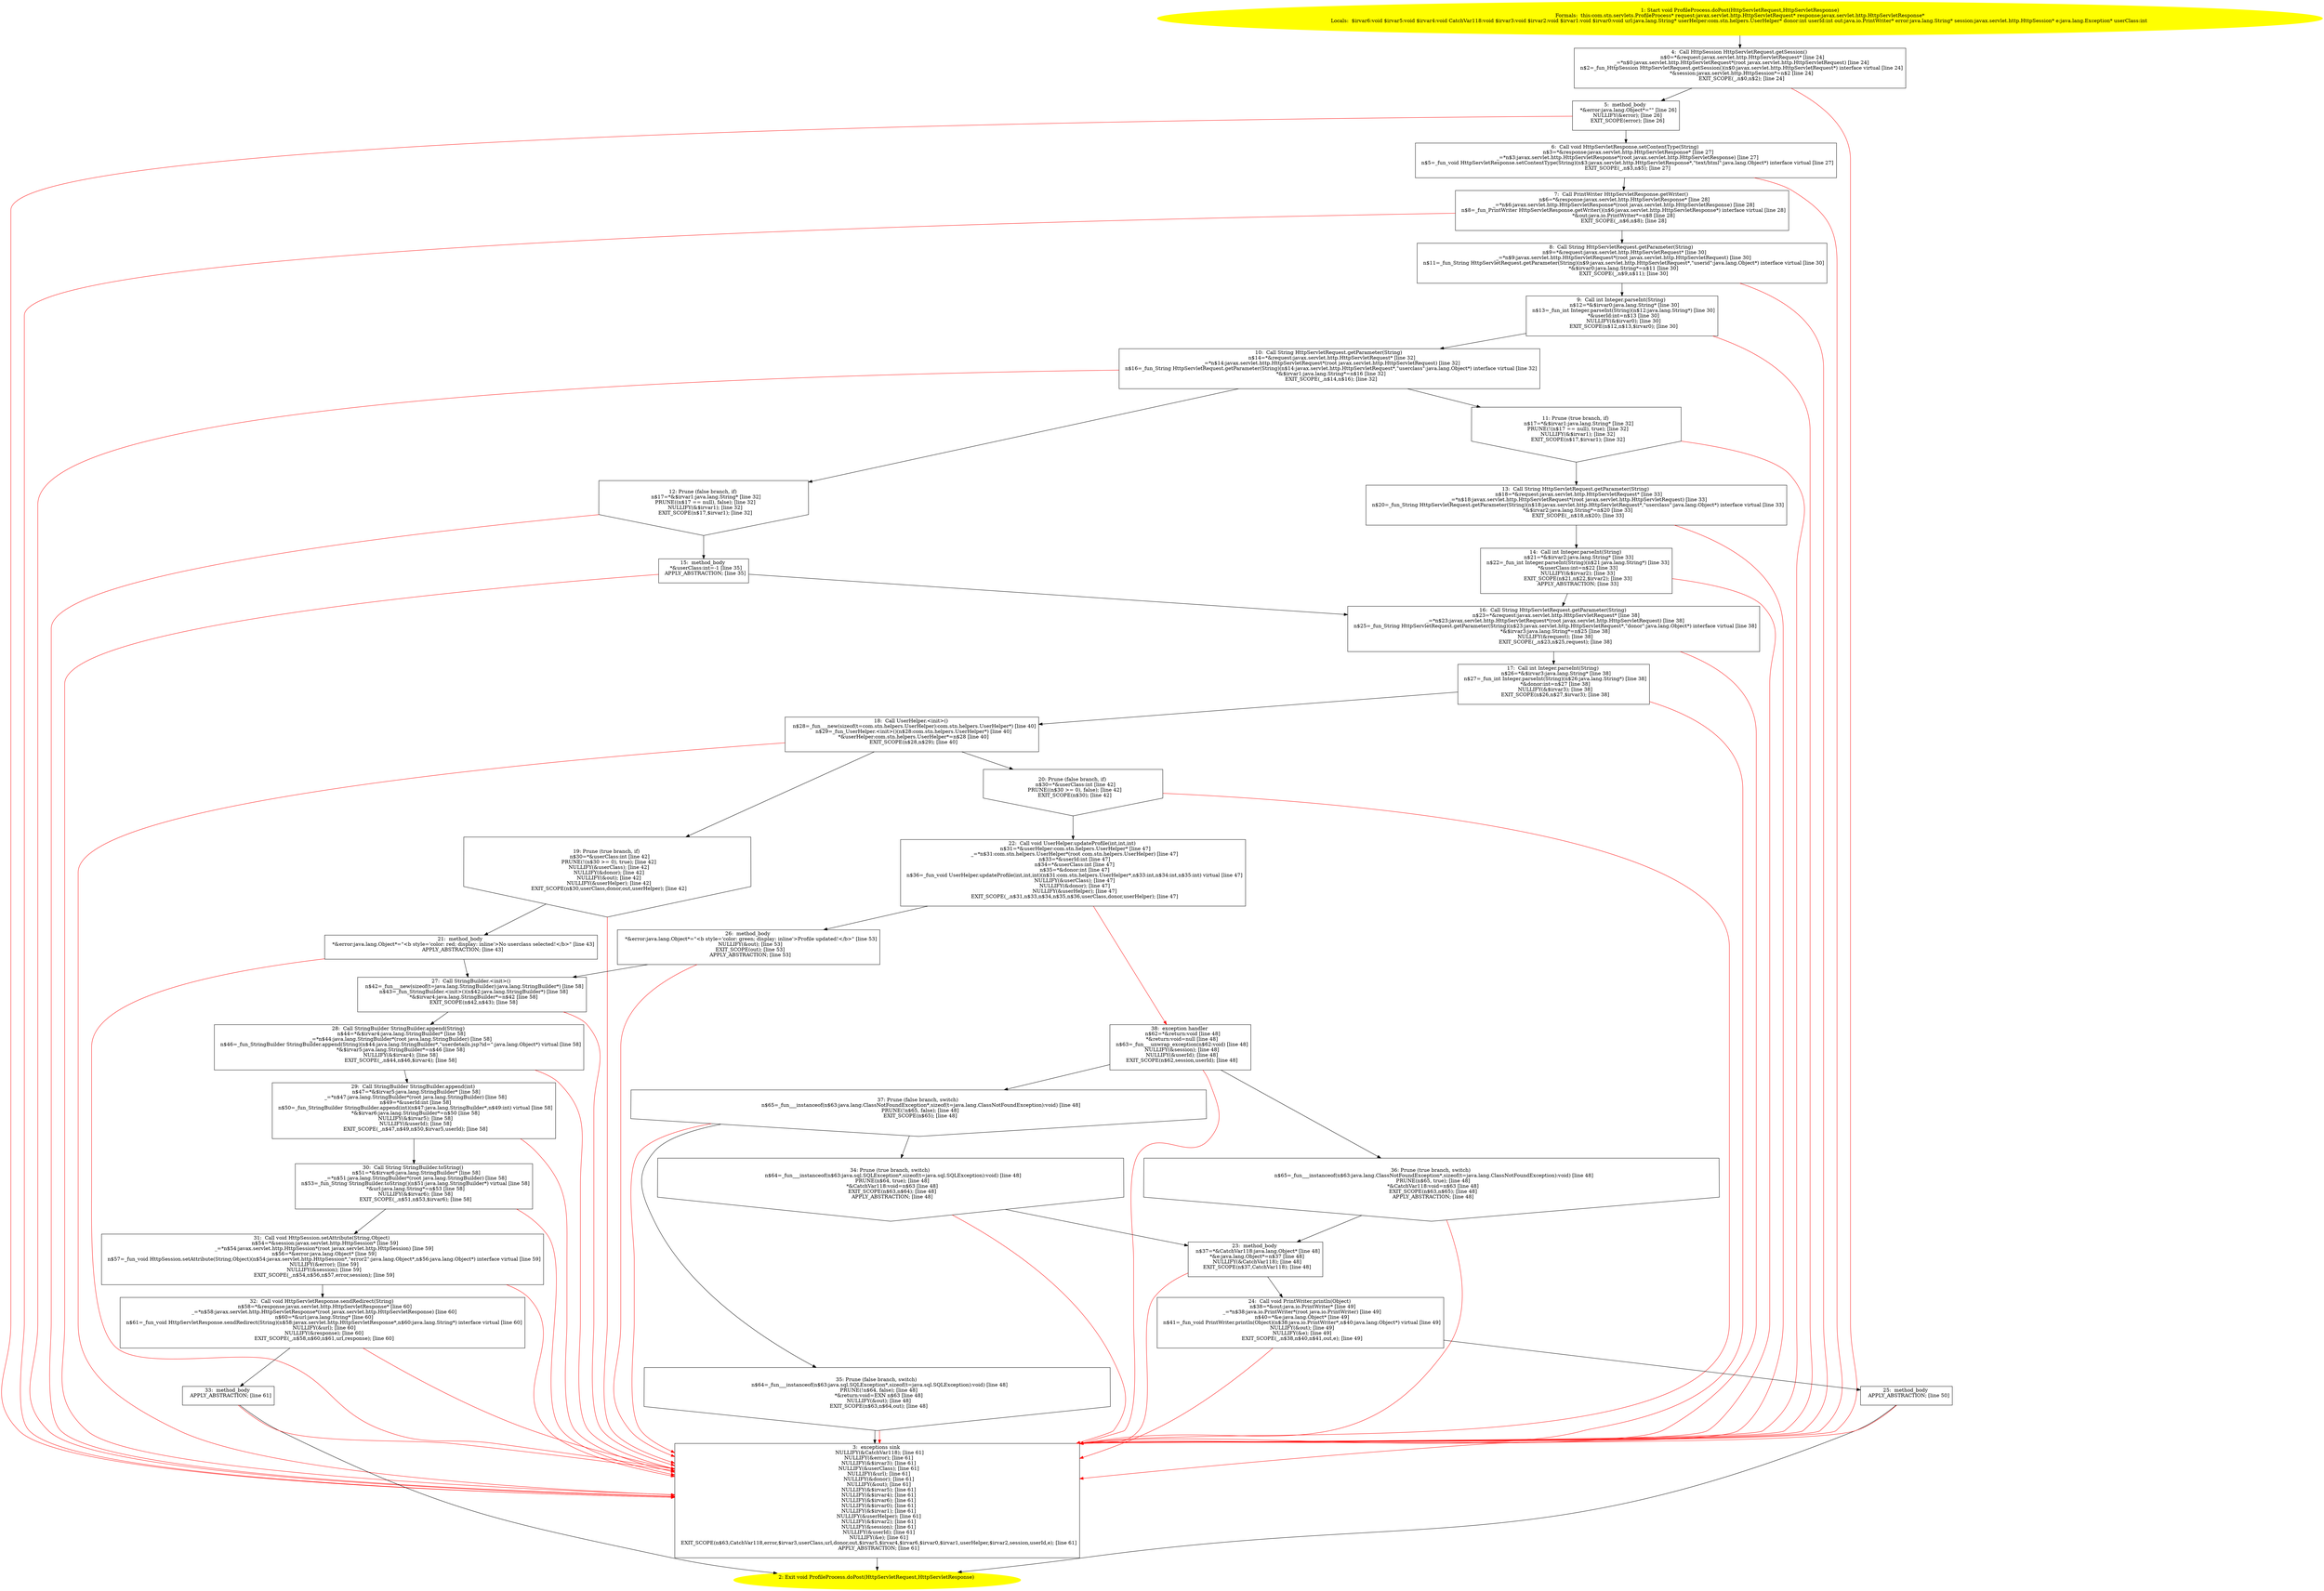 /* @generated */
digraph cfg {
"com.stn.servlets.ProfileProcess.doPost(javax.servlet.http.HttpServletRequest,javax.servlet.http.Http.67ed28898d5e54dea7d9b4b6c5620875_1" [label="1: Start void ProfileProcess.doPost(HttpServletRequest,HttpServletResponse)\nFormals:  this:com.stn.servlets.ProfileProcess* request:javax.servlet.http.HttpServletRequest* response:javax.servlet.http.HttpServletResponse*\nLocals:  $irvar6:void $irvar5:void $irvar4:void CatchVar118:void $irvar3:void $irvar2:void $irvar1:void $irvar0:void url:java.lang.String* userHelper:com.stn.helpers.UserHelper* donor:int userId:int out:java.io.PrintWriter* error:java.lang.String* session:javax.servlet.http.HttpSession* e:java.lang.Exception* userClass:int \n  " color=yellow style=filled]
	

	 "com.stn.servlets.ProfileProcess.doPost(javax.servlet.http.HttpServletRequest,javax.servlet.http.Http.67ed28898d5e54dea7d9b4b6c5620875_1" -> "com.stn.servlets.ProfileProcess.doPost(javax.servlet.http.HttpServletRequest,javax.servlet.http.Http.67ed28898d5e54dea7d9b4b6c5620875_4" ;
"com.stn.servlets.ProfileProcess.doPost(javax.servlet.http.HttpServletRequest,javax.servlet.http.Http.67ed28898d5e54dea7d9b4b6c5620875_2" [label="2: Exit void ProfileProcess.doPost(HttpServletRequest,HttpServletResponse) \n  " color=yellow style=filled]
	

"com.stn.servlets.ProfileProcess.doPost(javax.servlet.http.HttpServletRequest,javax.servlet.http.Http.67ed28898d5e54dea7d9b4b6c5620875_3" [label="3:  exceptions sink \n   NULLIFY(&CatchVar118); [line 61]\n  NULLIFY(&error); [line 61]\n  NULLIFY(&$irvar3); [line 61]\n  NULLIFY(&userClass); [line 61]\n  NULLIFY(&url); [line 61]\n  NULLIFY(&donor); [line 61]\n  NULLIFY(&out); [line 61]\n  NULLIFY(&$irvar5); [line 61]\n  NULLIFY(&$irvar4); [line 61]\n  NULLIFY(&$irvar6); [line 61]\n  NULLIFY(&$irvar0); [line 61]\n  NULLIFY(&$irvar1); [line 61]\n  NULLIFY(&userHelper); [line 61]\n  NULLIFY(&$irvar2); [line 61]\n  NULLIFY(&session); [line 61]\n  NULLIFY(&userId); [line 61]\n  NULLIFY(&e); [line 61]\n  EXIT_SCOPE(n$63,CatchVar118,error,$irvar3,userClass,url,donor,out,$irvar5,$irvar4,$irvar6,$irvar0,$irvar1,userHelper,$irvar2,session,userId,e); [line 61]\n  APPLY_ABSTRACTION; [line 61]\n " shape="box"]
	

	 "com.stn.servlets.ProfileProcess.doPost(javax.servlet.http.HttpServletRequest,javax.servlet.http.Http.67ed28898d5e54dea7d9b4b6c5620875_3" -> "com.stn.servlets.ProfileProcess.doPost(javax.servlet.http.HttpServletRequest,javax.servlet.http.Http.67ed28898d5e54dea7d9b4b6c5620875_2" ;
"com.stn.servlets.ProfileProcess.doPost(javax.servlet.http.HttpServletRequest,javax.servlet.http.Http.67ed28898d5e54dea7d9b4b6c5620875_4" [label="4:  Call HttpSession HttpServletRequest.getSession() \n   n$0=*&request:javax.servlet.http.HttpServletRequest* [line 24]\n  _=*n$0:javax.servlet.http.HttpServletRequest*(root javax.servlet.http.HttpServletRequest) [line 24]\n  n$2=_fun_HttpSession HttpServletRequest.getSession()(n$0:javax.servlet.http.HttpServletRequest*) interface virtual [line 24]\n  *&session:javax.servlet.http.HttpSession*=n$2 [line 24]\n  EXIT_SCOPE(_,n$0,n$2); [line 24]\n " shape="box"]
	

	 "com.stn.servlets.ProfileProcess.doPost(javax.servlet.http.HttpServletRequest,javax.servlet.http.Http.67ed28898d5e54dea7d9b4b6c5620875_4" -> "com.stn.servlets.ProfileProcess.doPost(javax.servlet.http.HttpServletRequest,javax.servlet.http.Http.67ed28898d5e54dea7d9b4b6c5620875_5" ;
	 "com.stn.servlets.ProfileProcess.doPost(javax.servlet.http.HttpServletRequest,javax.servlet.http.Http.67ed28898d5e54dea7d9b4b6c5620875_4" -> "com.stn.servlets.ProfileProcess.doPost(javax.servlet.http.HttpServletRequest,javax.servlet.http.Http.67ed28898d5e54dea7d9b4b6c5620875_3" [color="red" ];
"com.stn.servlets.ProfileProcess.doPost(javax.servlet.http.HttpServletRequest,javax.servlet.http.Http.67ed28898d5e54dea7d9b4b6c5620875_5" [label="5:  method_body \n   *&error:java.lang.Object*=\"\" [line 26]\n  NULLIFY(&error); [line 26]\n  EXIT_SCOPE(error); [line 26]\n " shape="box"]
	

	 "com.stn.servlets.ProfileProcess.doPost(javax.servlet.http.HttpServletRequest,javax.servlet.http.Http.67ed28898d5e54dea7d9b4b6c5620875_5" -> "com.stn.servlets.ProfileProcess.doPost(javax.servlet.http.HttpServletRequest,javax.servlet.http.Http.67ed28898d5e54dea7d9b4b6c5620875_6" ;
	 "com.stn.servlets.ProfileProcess.doPost(javax.servlet.http.HttpServletRequest,javax.servlet.http.Http.67ed28898d5e54dea7d9b4b6c5620875_5" -> "com.stn.servlets.ProfileProcess.doPost(javax.servlet.http.HttpServletRequest,javax.servlet.http.Http.67ed28898d5e54dea7d9b4b6c5620875_3" [color="red" ];
"com.stn.servlets.ProfileProcess.doPost(javax.servlet.http.HttpServletRequest,javax.servlet.http.Http.67ed28898d5e54dea7d9b4b6c5620875_6" [label="6:  Call void HttpServletResponse.setContentType(String) \n   n$3=*&response:javax.servlet.http.HttpServletResponse* [line 27]\n  _=*n$3:javax.servlet.http.HttpServletResponse*(root javax.servlet.http.HttpServletResponse) [line 27]\n  n$5=_fun_void HttpServletResponse.setContentType(String)(n$3:javax.servlet.http.HttpServletResponse*,\"text/html\":java.lang.Object*) interface virtual [line 27]\n  EXIT_SCOPE(_,n$3,n$5); [line 27]\n " shape="box"]
	

	 "com.stn.servlets.ProfileProcess.doPost(javax.servlet.http.HttpServletRequest,javax.servlet.http.Http.67ed28898d5e54dea7d9b4b6c5620875_6" -> "com.stn.servlets.ProfileProcess.doPost(javax.servlet.http.HttpServletRequest,javax.servlet.http.Http.67ed28898d5e54dea7d9b4b6c5620875_7" ;
	 "com.stn.servlets.ProfileProcess.doPost(javax.servlet.http.HttpServletRequest,javax.servlet.http.Http.67ed28898d5e54dea7d9b4b6c5620875_6" -> "com.stn.servlets.ProfileProcess.doPost(javax.servlet.http.HttpServletRequest,javax.servlet.http.Http.67ed28898d5e54dea7d9b4b6c5620875_3" [color="red" ];
"com.stn.servlets.ProfileProcess.doPost(javax.servlet.http.HttpServletRequest,javax.servlet.http.Http.67ed28898d5e54dea7d9b4b6c5620875_7" [label="7:  Call PrintWriter HttpServletResponse.getWriter() \n   n$6=*&response:javax.servlet.http.HttpServletResponse* [line 28]\n  _=*n$6:javax.servlet.http.HttpServletResponse*(root javax.servlet.http.HttpServletResponse) [line 28]\n  n$8=_fun_PrintWriter HttpServletResponse.getWriter()(n$6:javax.servlet.http.HttpServletResponse*) interface virtual [line 28]\n  *&out:java.io.PrintWriter*=n$8 [line 28]\n  EXIT_SCOPE(_,n$6,n$8); [line 28]\n " shape="box"]
	

	 "com.stn.servlets.ProfileProcess.doPost(javax.servlet.http.HttpServletRequest,javax.servlet.http.Http.67ed28898d5e54dea7d9b4b6c5620875_7" -> "com.stn.servlets.ProfileProcess.doPost(javax.servlet.http.HttpServletRequest,javax.servlet.http.Http.67ed28898d5e54dea7d9b4b6c5620875_8" ;
	 "com.stn.servlets.ProfileProcess.doPost(javax.servlet.http.HttpServletRequest,javax.servlet.http.Http.67ed28898d5e54dea7d9b4b6c5620875_7" -> "com.stn.servlets.ProfileProcess.doPost(javax.servlet.http.HttpServletRequest,javax.servlet.http.Http.67ed28898d5e54dea7d9b4b6c5620875_3" [color="red" ];
"com.stn.servlets.ProfileProcess.doPost(javax.servlet.http.HttpServletRequest,javax.servlet.http.Http.67ed28898d5e54dea7d9b4b6c5620875_8" [label="8:  Call String HttpServletRequest.getParameter(String) \n   n$9=*&request:javax.servlet.http.HttpServletRequest* [line 30]\n  _=*n$9:javax.servlet.http.HttpServletRequest*(root javax.servlet.http.HttpServletRequest) [line 30]\n  n$11=_fun_String HttpServletRequest.getParameter(String)(n$9:javax.servlet.http.HttpServletRequest*,\"userid\":java.lang.Object*) interface virtual [line 30]\n  *&$irvar0:java.lang.String*=n$11 [line 30]\n  EXIT_SCOPE(_,n$9,n$11); [line 30]\n " shape="box"]
	

	 "com.stn.servlets.ProfileProcess.doPost(javax.servlet.http.HttpServletRequest,javax.servlet.http.Http.67ed28898d5e54dea7d9b4b6c5620875_8" -> "com.stn.servlets.ProfileProcess.doPost(javax.servlet.http.HttpServletRequest,javax.servlet.http.Http.67ed28898d5e54dea7d9b4b6c5620875_9" ;
	 "com.stn.servlets.ProfileProcess.doPost(javax.servlet.http.HttpServletRequest,javax.servlet.http.Http.67ed28898d5e54dea7d9b4b6c5620875_8" -> "com.stn.servlets.ProfileProcess.doPost(javax.servlet.http.HttpServletRequest,javax.servlet.http.Http.67ed28898d5e54dea7d9b4b6c5620875_3" [color="red" ];
"com.stn.servlets.ProfileProcess.doPost(javax.servlet.http.HttpServletRequest,javax.servlet.http.Http.67ed28898d5e54dea7d9b4b6c5620875_9" [label="9:  Call int Integer.parseInt(String) \n   n$12=*&$irvar0:java.lang.String* [line 30]\n  n$13=_fun_int Integer.parseInt(String)(n$12:java.lang.String*) [line 30]\n  *&userId:int=n$13 [line 30]\n  NULLIFY(&$irvar0); [line 30]\n  EXIT_SCOPE(n$12,n$13,$irvar0); [line 30]\n " shape="box"]
	

	 "com.stn.servlets.ProfileProcess.doPost(javax.servlet.http.HttpServletRequest,javax.servlet.http.Http.67ed28898d5e54dea7d9b4b6c5620875_9" -> "com.stn.servlets.ProfileProcess.doPost(javax.servlet.http.HttpServletRequest,javax.servlet.http.Http.67ed28898d5e54dea7d9b4b6c5620875_10" ;
	 "com.stn.servlets.ProfileProcess.doPost(javax.servlet.http.HttpServletRequest,javax.servlet.http.Http.67ed28898d5e54dea7d9b4b6c5620875_9" -> "com.stn.servlets.ProfileProcess.doPost(javax.servlet.http.HttpServletRequest,javax.servlet.http.Http.67ed28898d5e54dea7d9b4b6c5620875_3" [color="red" ];
"com.stn.servlets.ProfileProcess.doPost(javax.servlet.http.HttpServletRequest,javax.servlet.http.Http.67ed28898d5e54dea7d9b4b6c5620875_10" [label="10:  Call String HttpServletRequest.getParameter(String) \n   n$14=*&request:javax.servlet.http.HttpServletRequest* [line 32]\n  _=*n$14:javax.servlet.http.HttpServletRequest*(root javax.servlet.http.HttpServletRequest) [line 32]\n  n$16=_fun_String HttpServletRequest.getParameter(String)(n$14:javax.servlet.http.HttpServletRequest*,\"userclass\":java.lang.Object*) interface virtual [line 32]\n  *&$irvar1:java.lang.String*=n$16 [line 32]\n  EXIT_SCOPE(_,n$14,n$16); [line 32]\n " shape="box"]
	

	 "com.stn.servlets.ProfileProcess.doPost(javax.servlet.http.HttpServletRequest,javax.servlet.http.Http.67ed28898d5e54dea7d9b4b6c5620875_10" -> "com.stn.servlets.ProfileProcess.doPost(javax.servlet.http.HttpServletRequest,javax.servlet.http.Http.67ed28898d5e54dea7d9b4b6c5620875_11" ;
	 "com.stn.servlets.ProfileProcess.doPost(javax.servlet.http.HttpServletRequest,javax.servlet.http.Http.67ed28898d5e54dea7d9b4b6c5620875_10" -> "com.stn.servlets.ProfileProcess.doPost(javax.servlet.http.HttpServletRequest,javax.servlet.http.Http.67ed28898d5e54dea7d9b4b6c5620875_12" ;
	 "com.stn.servlets.ProfileProcess.doPost(javax.servlet.http.HttpServletRequest,javax.servlet.http.Http.67ed28898d5e54dea7d9b4b6c5620875_10" -> "com.stn.servlets.ProfileProcess.doPost(javax.servlet.http.HttpServletRequest,javax.servlet.http.Http.67ed28898d5e54dea7d9b4b6c5620875_3" [color="red" ];
"com.stn.servlets.ProfileProcess.doPost(javax.servlet.http.HttpServletRequest,javax.servlet.http.Http.67ed28898d5e54dea7d9b4b6c5620875_11" [label="11: Prune (true branch, if) \n   n$17=*&$irvar1:java.lang.String* [line 32]\n  PRUNE(!(n$17 == null), true); [line 32]\n  NULLIFY(&$irvar1); [line 32]\n  EXIT_SCOPE(n$17,$irvar1); [line 32]\n " shape="invhouse"]
	

	 "com.stn.servlets.ProfileProcess.doPost(javax.servlet.http.HttpServletRequest,javax.servlet.http.Http.67ed28898d5e54dea7d9b4b6c5620875_11" -> "com.stn.servlets.ProfileProcess.doPost(javax.servlet.http.HttpServletRequest,javax.servlet.http.Http.67ed28898d5e54dea7d9b4b6c5620875_13" ;
	 "com.stn.servlets.ProfileProcess.doPost(javax.servlet.http.HttpServletRequest,javax.servlet.http.Http.67ed28898d5e54dea7d9b4b6c5620875_11" -> "com.stn.servlets.ProfileProcess.doPost(javax.servlet.http.HttpServletRequest,javax.servlet.http.Http.67ed28898d5e54dea7d9b4b6c5620875_3" [color="red" ];
"com.stn.servlets.ProfileProcess.doPost(javax.servlet.http.HttpServletRequest,javax.servlet.http.Http.67ed28898d5e54dea7d9b4b6c5620875_12" [label="12: Prune (false branch, if) \n   n$17=*&$irvar1:java.lang.String* [line 32]\n  PRUNE((n$17 == null), false); [line 32]\n  NULLIFY(&$irvar1); [line 32]\n  EXIT_SCOPE(n$17,$irvar1); [line 32]\n " shape="invhouse"]
	

	 "com.stn.servlets.ProfileProcess.doPost(javax.servlet.http.HttpServletRequest,javax.servlet.http.Http.67ed28898d5e54dea7d9b4b6c5620875_12" -> "com.stn.servlets.ProfileProcess.doPost(javax.servlet.http.HttpServletRequest,javax.servlet.http.Http.67ed28898d5e54dea7d9b4b6c5620875_15" ;
	 "com.stn.servlets.ProfileProcess.doPost(javax.servlet.http.HttpServletRequest,javax.servlet.http.Http.67ed28898d5e54dea7d9b4b6c5620875_12" -> "com.stn.servlets.ProfileProcess.doPost(javax.servlet.http.HttpServletRequest,javax.servlet.http.Http.67ed28898d5e54dea7d9b4b6c5620875_3" [color="red" ];
"com.stn.servlets.ProfileProcess.doPost(javax.servlet.http.HttpServletRequest,javax.servlet.http.Http.67ed28898d5e54dea7d9b4b6c5620875_13" [label="13:  Call String HttpServletRequest.getParameter(String) \n   n$18=*&request:javax.servlet.http.HttpServletRequest* [line 33]\n  _=*n$18:javax.servlet.http.HttpServletRequest*(root javax.servlet.http.HttpServletRequest) [line 33]\n  n$20=_fun_String HttpServletRequest.getParameter(String)(n$18:javax.servlet.http.HttpServletRequest*,\"userclass\":java.lang.Object*) interface virtual [line 33]\n  *&$irvar2:java.lang.String*=n$20 [line 33]\n  EXIT_SCOPE(_,n$18,n$20); [line 33]\n " shape="box"]
	

	 "com.stn.servlets.ProfileProcess.doPost(javax.servlet.http.HttpServletRequest,javax.servlet.http.Http.67ed28898d5e54dea7d9b4b6c5620875_13" -> "com.stn.servlets.ProfileProcess.doPost(javax.servlet.http.HttpServletRequest,javax.servlet.http.Http.67ed28898d5e54dea7d9b4b6c5620875_14" ;
	 "com.stn.servlets.ProfileProcess.doPost(javax.servlet.http.HttpServletRequest,javax.servlet.http.Http.67ed28898d5e54dea7d9b4b6c5620875_13" -> "com.stn.servlets.ProfileProcess.doPost(javax.servlet.http.HttpServletRequest,javax.servlet.http.Http.67ed28898d5e54dea7d9b4b6c5620875_3" [color="red" ];
"com.stn.servlets.ProfileProcess.doPost(javax.servlet.http.HttpServletRequest,javax.servlet.http.Http.67ed28898d5e54dea7d9b4b6c5620875_14" [label="14:  Call int Integer.parseInt(String) \n   n$21=*&$irvar2:java.lang.String* [line 33]\n  n$22=_fun_int Integer.parseInt(String)(n$21:java.lang.String*) [line 33]\n  *&userClass:int=n$22 [line 33]\n  NULLIFY(&$irvar2); [line 33]\n  EXIT_SCOPE(n$21,n$22,$irvar2); [line 33]\n  APPLY_ABSTRACTION; [line 33]\n " shape="box"]
	

	 "com.stn.servlets.ProfileProcess.doPost(javax.servlet.http.HttpServletRequest,javax.servlet.http.Http.67ed28898d5e54dea7d9b4b6c5620875_14" -> "com.stn.servlets.ProfileProcess.doPost(javax.servlet.http.HttpServletRequest,javax.servlet.http.Http.67ed28898d5e54dea7d9b4b6c5620875_16" ;
	 "com.stn.servlets.ProfileProcess.doPost(javax.servlet.http.HttpServletRequest,javax.servlet.http.Http.67ed28898d5e54dea7d9b4b6c5620875_14" -> "com.stn.servlets.ProfileProcess.doPost(javax.servlet.http.HttpServletRequest,javax.servlet.http.Http.67ed28898d5e54dea7d9b4b6c5620875_3" [color="red" ];
"com.stn.servlets.ProfileProcess.doPost(javax.servlet.http.HttpServletRequest,javax.servlet.http.Http.67ed28898d5e54dea7d9b4b6c5620875_15" [label="15:  method_body \n   *&userClass:int=-1 [line 35]\n  APPLY_ABSTRACTION; [line 35]\n " shape="box"]
	

	 "com.stn.servlets.ProfileProcess.doPost(javax.servlet.http.HttpServletRequest,javax.servlet.http.Http.67ed28898d5e54dea7d9b4b6c5620875_15" -> "com.stn.servlets.ProfileProcess.doPost(javax.servlet.http.HttpServletRequest,javax.servlet.http.Http.67ed28898d5e54dea7d9b4b6c5620875_16" ;
	 "com.stn.servlets.ProfileProcess.doPost(javax.servlet.http.HttpServletRequest,javax.servlet.http.Http.67ed28898d5e54dea7d9b4b6c5620875_15" -> "com.stn.servlets.ProfileProcess.doPost(javax.servlet.http.HttpServletRequest,javax.servlet.http.Http.67ed28898d5e54dea7d9b4b6c5620875_3" [color="red" ];
"com.stn.servlets.ProfileProcess.doPost(javax.servlet.http.HttpServletRequest,javax.servlet.http.Http.67ed28898d5e54dea7d9b4b6c5620875_16" [label="16:  Call String HttpServletRequest.getParameter(String) \n   n$23=*&request:javax.servlet.http.HttpServletRequest* [line 38]\n  _=*n$23:javax.servlet.http.HttpServletRequest*(root javax.servlet.http.HttpServletRequest) [line 38]\n  n$25=_fun_String HttpServletRequest.getParameter(String)(n$23:javax.servlet.http.HttpServletRequest*,\"donor\":java.lang.Object*) interface virtual [line 38]\n  *&$irvar3:java.lang.String*=n$25 [line 38]\n  NULLIFY(&request); [line 38]\n  EXIT_SCOPE(_,n$23,n$25,request); [line 38]\n " shape="box"]
	

	 "com.stn.servlets.ProfileProcess.doPost(javax.servlet.http.HttpServletRequest,javax.servlet.http.Http.67ed28898d5e54dea7d9b4b6c5620875_16" -> "com.stn.servlets.ProfileProcess.doPost(javax.servlet.http.HttpServletRequest,javax.servlet.http.Http.67ed28898d5e54dea7d9b4b6c5620875_17" ;
	 "com.stn.servlets.ProfileProcess.doPost(javax.servlet.http.HttpServletRequest,javax.servlet.http.Http.67ed28898d5e54dea7d9b4b6c5620875_16" -> "com.stn.servlets.ProfileProcess.doPost(javax.servlet.http.HttpServletRequest,javax.servlet.http.Http.67ed28898d5e54dea7d9b4b6c5620875_3" [color="red" ];
"com.stn.servlets.ProfileProcess.doPost(javax.servlet.http.HttpServletRequest,javax.servlet.http.Http.67ed28898d5e54dea7d9b4b6c5620875_17" [label="17:  Call int Integer.parseInt(String) \n   n$26=*&$irvar3:java.lang.String* [line 38]\n  n$27=_fun_int Integer.parseInt(String)(n$26:java.lang.String*) [line 38]\n  *&donor:int=n$27 [line 38]\n  NULLIFY(&$irvar3); [line 38]\n  EXIT_SCOPE(n$26,n$27,$irvar3); [line 38]\n " shape="box"]
	

	 "com.stn.servlets.ProfileProcess.doPost(javax.servlet.http.HttpServletRequest,javax.servlet.http.Http.67ed28898d5e54dea7d9b4b6c5620875_17" -> "com.stn.servlets.ProfileProcess.doPost(javax.servlet.http.HttpServletRequest,javax.servlet.http.Http.67ed28898d5e54dea7d9b4b6c5620875_18" ;
	 "com.stn.servlets.ProfileProcess.doPost(javax.servlet.http.HttpServletRequest,javax.servlet.http.Http.67ed28898d5e54dea7d9b4b6c5620875_17" -> "com.stn.servlets.ProfileProcess.doPost(javax.servlet.http.HttpServletRequest,javax.servlet.http.Http.67ed28898d5e54dea7d9b4b6c5620875_3" [color="red" ];
"com.stn.servlets.ProfileProcess.doPost(javax.servlet.http.HttpServletRequest,javax.servlet.http.Http.67ed28898d5e54dea7d9b4b6c5620875_18" [label="18:  Call UserHelper.<init>() \n   n$28=_fun___new(sizeof(t=com.stn.helpers.UserHelper):com.stn.helpers.UserHelper*) [line 40]\n  n$29=_fun_UserHelper.<init>()(n$28:com.stn.helpers.UserHelper*) [line 40]\n  *&userHelper:com.stn.helpers.UserHelper*=n$28 [line 40]\n  EXIT_SCOPE(n$28,n$29); [line 40]\n " shape="box"]
	

	 "com.stn.servlets.ProfileProcess.doPost(javax.servlet.http.HttpServletRequest,javax.servlet.http.Http.67ed28898d5e54dea7d9b4b6c5620875_18" -> "com.stn.servlets.ProfileProcess.doPost(javax.servlet.http.HttpServletRequest,javax.servlet.http.Http.67ed28898d5e54dea7d9b4b6c5620875_19" ;
	 "com.stn.servlets.ProfileProcess.doPost(javax.servlet.http.HttpServletRequest,javax.servlet.http.Http.67ed28898d5e54dea7d9b4b6c5620875_18" -> "com.stn.servlets.ProfileProcess.doPost(javax.servlet.http.HttpServletRequest,javax.servlet.http.Http.67ed28898d5e54dea7d9b4b6c5620875_20" ;
	 "com.stn.servlets.ProfileProcess.doPost(javax.servlet.http.HttpServletRequest,javax.servlet.http.Http.67ed28898d5e54dea7d9b4b6c5620875_18" -> "com.stn.servlets.ProfileProcess.doPost(javax.servlet.http.HttpServletRequest,javax.servlet.http.Http.67ed28898d5e54dea7d9b4b6c5620875_3" [color="red" ];
"com.stn.servlets.ProfileProcess.doPost(javax.servlet.http.HttpServletRequest,javax.servlet.http.Http.67ed28898d5e54dea7d9b4b6c5620875_19" [label="19: Prune (true branch, if) \n   n$30=*&userClass:int [line 42]\n  PRUNE(!(n$30 >= 0), true); [line 42]\n  NULLIFY(&userClass); [line 42]\n  NULLIFY(&donor); [line 42]\n  NULLIFY(&out); [line 42]\n  NULLIFY(&userHelper); [line 42]\n  EXIT_SCOPE(n$30,userClass,donor,out,userHelper); [line 42]\n " shape="invhouse"]
	

	 "com.stn.servlets.ProfileProcess.doPost(javax.servlet.http.HttpServletRequest,javax.servlet.http.Http.67ed28898d5e54dea7d9b4b6c5620875_19" -> "com.stn.servlets.ProfileProcess.doPost(javax.servlet.http.HttpServletRequest,javax.servlet.http.Http.67ed28898d5e54dea7d9b4b6c5620875_21" ;
	 "com.stn.servlets.ProfileProcess.doPost(javax.servlet.http.HttpServletRequest,javax.servlet.http.Http.67ed28898d5e54dea7d9b4b6c5620875_19" -> "com.stn.servlets.ProfileProcess.doPost(javax.servlet.http.HttpServletRequest,javax.servlet.http.Http.67ed28898d5e54dea7d9b4b6c5620875_3" [color="red" ];
"com.stn.servlets.ProfileProcess.doPost(javax.servlet.http.HttpServletRequest,javax.servlet.http.Http.67ed28898d5e54dea7d9b4b6c5620875_20" [label="20: Prune (false branch, if) \n   n$30=*&userClass:int [line 42]\n  PRUNE((n$30 >= 0), false); [line 42]\n  EXIT_SCOPE(n$30); [line 42]\n " shape="invhouse"]
	

	 "com.stn.servlets.ProfileProcess.doPost(javax.servlet.http.HttpServletRequest,javax.servlet.http.Http.67ed28898d5e54dea7d9b4b6c5620875_20" -> "com.stn.servlets.ProfileProcess.doPost(javax.servlet.http.HttpServletRequest,javax.servlet.http.Http.67ed28898d5e54dea7d9b4b6c5620875_22" ;
	 "com.stn.servlets.ProfileProcess.doPost(javax.servlet.http.HttpServletRequest,javax.servlet.http.Http.67ed28898d5e54dea7d9b4b6c5620875_20" -> "com.stn.servlets.ProfileProcess.doPost(javax.servlet.http.HttpServletRequest,javax.servlet.http.Http.67ed28898d5e54dea7d9b4b6c5620875_3" [color="red" ];
"com.stn.servlets.ProfileProcess.doPost(javax.servlet.http.HttpServletRequest,javax.servlet.http.Http.67ed28898d5e54dea7d9b4b6c5620875_21" [label="21:  method_body \n   *&error:java.lang.Object*=\"<b style='color: red; display: inline'>No userclass selected!</b>\" [line 43]\n  APPLY_ABSTRACTION; [line 43]\n " shape="box"]
	

	 "com.stn.servlets.ProfileProcess.doPost(javax.servlet.http.HttpServletRequest,javax.servlet.http.Http.67ed28898d5e54dea7d9b4b6c5620875_21" -> "com.stn.servlets.ProfileProcess.doPost(javax.servlet.http.HttpServletRequest,javax.servlet.http.Http.67ed28898d5e54dea7d9b4b6c5620875_27" ;
	 "com.stn.servlets.ProfileProcess.doPost(javax.servlet.http.HttpServletRequest,javax.servlet.http.Http.67ed28898d5e54dea7d9b4b6c5620875_21" -> "com.stn.servlets.ProfileProcess.doPost(javax.servlet.http.HttpServletRequest,javax.servlet.http.Http.67ed28898d5e54dea7d9b4b6c5620875_3" [color="red" ];
"com.stn.servlets.ProfileProcess.doPost(javax.servlet.http.HttpServletRequest,javax.servlet.http.Http.67ed28898d5e54dea7d9b4b6c5620875_22" [label="22:  Call void UserHelper.updateProfile(int,int,int) \n   n$31=*&userHelper:com.stn.helpers.UserHelper* [line 47]\n  _=*n$31:com.stn.helpers.UserHelper*(root com.stn.helpers.UserHelper) [line 47]\n  n$33=*&userId:int [line 47]\n  n$34=*&userClass:int [line 47]\n  n$35=*&donor:int [line 47]\n  n$36=_fun_void UserHelper.updateProfile(int,int,int)(n$31:com.stn.helpers.UserHelper*,n$33:int,n$34:int,n$35:int) virtual [line 47]\n  NULLIFY(&userClass); [line 47]\n  NULLIFY(&donor); [line 47]\n  NULLIFY(&userHelper); [line 47]\n  EXIT_SCOPE(_,n$31,n$33,n$34,n$35,n$36,userClass,donor,userHelper); [line 47]\n " shape="box"]
	

	 "com.stn.servlets.ProfileProcess.doPost(javax.servlet.http.HttpServletRequest,javax.servlet.http.Http.67ed28898d5e54dea7d9b4b6c5620875_22" -> "com.stn.servlets.ProfileProcess.doPost(javax.servlet.http.HttpServletRequest,javax.servlet.http.Http.67ed28898d5e54dea7d9b4b6c5620875_26" ;
	 "com.stn.servlets.ProfileProcess.doPost(javax.servlet.http.HttpServletRequest,javax.servlet.http.Http.67ed28898d5e54dea7d9b4b6c5620875_22" -> "com.stn.servlets.ProfileProcess.doPost(javax.servlet.http.HttpServletRequest,javax.servlet.http.Http.67ed28898d5e54dea7d9b4b6c5620875_38" [color="red" ];
"com.stn.servlets.ProfileProcess.doPost(javax.servlet.http.HttpServletRequest,javax.servlet.http.Http.67ed28898d5e54dea7d9b4b6c5620875_23" [label="23:  method_body \n   n$37=*&CatchVar118:java.lang.Object* [line 48]\n  *&e:java.lang.Object*=n$37 [line 48]\n  NULLIFY(&CatchVar118); [line 48]\n  EXIT_SCOPE(n$37,CatchVar118); [line 48]\n " shape="box"]
	

	 "com.stn.servlets.ProfileProcess.doPost(javax.servlet.http.HttpServletRequest,javax.servlet.http.Http.67ed28898d5e54dea7d9b4b6c5620875_23" -> "com.stn.servlets.ProfileProcess.doPost(javax.servlet.http.HttpServletRequest,javax.servlet.http.Http.67ed28898d5e54dea7d9b4b6c5620875_24" ;
	 "com.stn.servlets.ProfileProcess.doPost(javax.servlet.http.HttpServletRequest,javax.servlet.http.Http.67ed28898d5e54dea7d9b4b6c5620875_23" -> "com.stn.servlets.ProfileProcess.doPost(javax.servlet.http.HttpServletRequest,javax.servlet.http.Http.67ed28898d5e54dea7d9b4b6c5620875_3" [color="red" ];
"com.stn.servlets.ProfileProcess.doPost(javax.servlet.http.HttpServletRequest,javax.servlet.http.Http.67ed28898d5e54dea7d9b4b6c5620875_24" [label="24:  Call void PrintWriter.println(Object) \n   n$38=*&out:java.io.PrintWriter* [line 49]\n  _=*n$38:java.io.PrintWriter*(root java.io.PrintWriter) [line 49]\n  n$40=*&e:java.lang.Object* [line 49]\n  n$41=_fun_void PrintWriter.println(Object)(n$38:java.io.PrintWriter*,n$40:java.lang.Object*) virtual [line 49]\n  NULLIFY(&out); [line 49]\n  NULLIFY(&e); [line 49]\n  EXIT_SCOPE(_,n$38,n$40,n$41,out,e); [line 49]\n " shape="box"]
	

	 "com.stn.servlets.ProfileProcess.doPost(javax.servlet.http.HttpServletRequest,javax.servlet.http.Http.67ed28898d5e54dea7d9b4b6c5620875_24" -> "com.stn.servlets.ProfileProcess.doPost(javax.servlet.http.HttpServletRequest,javax.servlet.http.Http.67ed28898d5e54dea7d9b4b6c5620875_25" ;
	 "com.stn.servlets.ProfileProcess.doPost(javax.servlet.http.HttpServletRequest,javax.servlet.http.Http.67ed28898d5e54dea7d9b4b6c5620875_24" -> "com.stn.servlets.ProfileProcess.doPost(javax.servlet.http.HttpServletRequest,javax.servlet.http.Http.67ed28898d5e54dea7d9b4b6c5620875_3" [color="red" ];
"com.stn.servlets.ProfileProcess.doPost(javax.servlet.http.HttpServletRequest,javax.servlet.http.Http.67ed28898d5e54dea7d9b4b6c5620875_25" [label="25:  method_body \n   APPLY_ABSTRACTION; [line 50]\n " shape="box"]
	

	 "com.stn.servlets.ProfileProcess.doPost(javax.servlet.http.HttpServletRequest,javax.servlet.http.Http.67ed28898d5e54dea7d9b4b6c5620875_25" -> "com.stn.servlets.ProfileProcess.doPost(javax.servlet.http.HttpServletRequest,javax.servlet.http.Http.67ed28898d5e54dea7d9b4b6c5620875_2" ;
	 "com.stn.servlets.ProfileProcess.doPost(javax.servlet.http.HttpServletRequest,javax.servlet.http.Http.67ed28898d5e54dea7d9b4b6c5620875_25" -> "com.stn.servlets.ProfileProcess.doPost(javax.servlet.http.HttpServletRequest,javax.servlet.http.Http.67ed28898d5e54dea7d9b4b6c5620875_3" [color="red" ];
"com.stn.servlets.ProfileProcess.doPost(javax.servlet.http.HttpServletRequest,javax.servlet.http.Http.67ed28898d5e54dea7d9b4b6c5620875_26" [label="26:  method_body \n   *&error:java.lang.Object*=\"<b style='color: green; display: inline'>Profile updated!</b>\" [line 53]\n  NULLIFY(&out); [line 53]\n  EXIT_SCOPE(out); [line 53]\n  APPLY_ABSTRACTION; [line 53]\n " shape="box"]
	

	 "com.stn.servlets.ProfileProcess.doPost(javax.servlet.http.HttpServletRequest,javax.servlet.http.Http.67ed28898d5e54dea7d9b4b6c5620875_26" -> "com.stn.servlets.ProfileProcess.doPost(javax.servlet.http.HttpServletRequest,javax.servlet.http.Http.67ed28898d5e54dea7d9b4b6c5620875_27" ;
	 "com.stn.servlets.ProfileProcess.doPost(javax.servlet.http.HttpServletRequest,javax.servlet.http.Http.67ed28898d5e54dea7d9b4b6c5620875_26" -> "com.stn.servlets.ProfileProcess.doPost(javax.servlet.http.HttpServletRequest,javax.servlet.http.Http.67ed28898d5e54dea7d9b4b6c5620875_3" [color="red" ];
"com.stn.servlets.ProfileProcess.doPost(javax.servlet.http.HttpServletRequest,javax.servlet.http.Http.67ed28898d5e54dea7d9b4b6c5620875_27" [label="27:  Call StringBuilder.<init>() \n   n$42=_fun___new(sizeof(t=java.lang.StringBuilder):java.lang.StringBuilder*) [line 58]\n  n$43=_fun_StringBuilder.<init>()(n$42:java.lang.StringBuilder*) [line 58]\n  *&$irvar4:java.lang.StringBuilder*=n$42 [line 58]\n  EXIT_SCOPE(n$42,n$43); [line 58]\n " shape="box"]
	

	 "com.stn.servlets.ProfileProcess.doPost(javax.servlet.http.HttpServletRequest,javax.servlet.http.Http.67ed28898d5e54dea7d9b4b6c5620875_27" -> "com.stn.servlets.ProfileProcess.doPost(javax.servlet.http.HttpServletRequest,javax.servlet.http.Http.67ed28898d5e54dea7d9b4b6c5620875_28" ;
	 "com.stn.servlets.ProfileProcess.doPost(javax.servlet.http.HttpServletRequest,javax.servlet.http.Http.67ed28898d5e54dea7d9b4b6c5620875_27" -> "com.stn.servlets.ProfileProcess.doPost(javax.servlet.http.HttpServletRequest,javax.servlet.http.Http.67ed28898d5e54dea7d9b4b6c5620875_3" [color="red" ];
"com.stn.servlets.ProfileProcess.doPost(javax.servlet.http.HttpServletRequest,javax.servlet.http.Http.67ed28898d5e54dea7d9b4b6c5620875_28" [label="28:  Call StringBuilder StringBuilder.append(String) \n   n$44=*&$irvar4:java.lang.StringBuilder* [line 58]\n  _=*n$44:java.lang.StringBuilder*(root java.lang.StringBuilder) [line 58]\n  n$46=_fun_StringBuilder StringBuilder.append(String)(n$44:java.lang.StringBuilder*,\"userdetails.jsp?id=\":java.lang.Object*) virtual [line 58]\n  *&$irvar5:java.lang.StringBuilder*=n$46 [line 58]\n  NULLIFY(&$irvar4); [line 58]\n  EXIT_SCOPE(_,n$44,n$46,$irvar4); [line 58]\n " shape="box"]
	

	 "com.stn.servlets.ProfileProcess.doPost(javax.servlet.http.HttpServletRequest,javax.servlet.http.Http.67ed28898d5e54dea7d9b4b6c5620875_28" -> "com.stn.servlets.ProfileProcess.doPost(javax.servlet.http.HttpServletRequest,javax.servlet.http.Http.67ed28898d5e54dea7d9b4b6c5620875_29" ;
	 "com.stn.servlets.ProfileProcess.doPost(javax.servlet.http.HttpServletRequest,javax.servlet.http.Http.67ed28898d5e54dea7d9b4b6c5620875_28" -> "com.stn.servlets.ProfileProcess.doPost(javax.servlet.http.HttpServletRequest,javax.servlet.http.Http.67ed28898d5e54dea7d9b4b6c5620875_3" [color="red" ];
"com.stn.servlets.ProfileProcess.doPost(javax.servlet.http.HttpServletRequest,javax.servlet.http.Http.67ed28898d5e54dea7d9b4b6c5620875_29" [label="29:  Call StringBuilder StringBuilder.append(int) \n   n$47=*&$irvar5:java.lang.StringBuilder* [line 58]\n  _=*n$47:java.lang.StringBuilder*(root java.lang.StringBuilder) [line 58]\n  n$49=*&userId:int [line 58]\n  n$50=_fun_StringBuilder StringBuilder.append(int)(n$47:java.lang.StringBuilder*,n$49:int) virtual [line 58]\n  *&$irvar6:java.lang.StringBuilder*=n$50 [line 58]\n  NULLIFY(&$irvar5); [line 58]\n  NULLIFY(&userId); [line 58]\n  EXIT_SCOPE(_,n$47,n$49,n$50,$irvar5,userId); [line 58]\n " shape="box"]
	

	 "com.stn.servlets.ProfileProcess.doPost(javax.servlet.http.HttpServletRequest,javax.servlet.http.Http.67ed28898d5e54dea7d9b4b6c5620875_29" -> "com.stn.servlets.ProfileProcess.doPost(javax.servlet.http.HttpServletRequest,javax.servlet.http.Http.67ed28898d5e54dea7d9b4b6c5620875_30" ;
	 "com.stn.servlets.ProfileProcess.doPost(javax.servlet.http.HttpServletRequest,javax.servlet.http.Http.67ed28898d5e54dea7d9b4b6c5620875_29" -> "com.stn.servlets.ProfileProcess.doPost(javax.servlet.http.HttpServletRequest,javax.servlet.http.Http.67ed28898d5e54dea7d9b4b6c5620875_3" [color="red" ];
"com.stn.servlets.ProfileProcess.doPost(javax.servlet.http.HttpServletRequest,javax.servlet.http.Http.67ed28898d5e54dea7d9b4b6c5620875_30" [label="30:  Call String StringBuilder.toString() \n   n$51=*&$irvar6:java.lang.StringBuilder* [line 58]\n  _=*n$51:java.lang.StringBuilder*(root java.lang.StringBuilder) [line 58]\n  n$53=_fun_String StringBuilder.toString()(n$51:java.lang.StringBuilder*) virtual [line 58]\n  *&url:java.lang.String*=n$53 [line 58]\n  NULLIFY(&$irvar6); [line 58]\n  EXIT_SCOPE(_,n$51,n$53,$irvar6); [line 58]\n " shape="box"]
	

	 "com.stn.servlets.ProfileProcess.doPost(javax.servlet.http.HttpServletRequest,javax.servlet.http.Http.67ed28898d5e54dea7d9b4b6c5620875_30" -> "com.stn.servlets.ProfileProcess.doPost(javax.servlet.http.HttpServletRequest,javax.servlet.http.Http.67ed28898d5e54dea7d9b4b6c5620875_31" ;
	 "com.stn.servlets.ProfileProcess.doPost(javax.servlet.http.HttpServletRequest,javax.servlet.http.Http.67ed28898d5e54dea7d9b4b6c5620875_30" -> "com.stn.servlets.ProfileProcess.doPost(javax.servlet.http.HttpServletRequest,javax.servlet.http.Http.67ed28898d5e54dea7d9b4b6c5620875_3" [color="red" ];
"com.stn.servlets.ProfileProcess.doPost(javax.servlet.http.HttpServletRequest,javax.servlet.http.Http.67ed28898d5e54dea7d9b4b6c5620875_31" [label="31:  Call void HttpSession.setAttribute(String,Object) \n   n$54=*&session:javax.servlet.http.HttpSession* [line 59]\n  _=*n$54:javax.servlet.http.HttpSession*(root javax.servlet.http.HttpSession) [line 59]\n  n$56=*&error:java.lang.Object* [line 59]\n  n$57=_fun_void HttpSession.setAttribute(String,Object)(n$54:javax.servlet.http.HttpSession*,\"error2\":java.lang.Object*,n$56:java.lang.Object*) interface virtual [line 59]\n  NULLIFY(&error); [line 59]\n  NULLIFY(&session); [line 59]\n  EXIT_SCOPE(_,n$54,n$56,n$57,error,session); [line 59]\n " shape="box"]
	

	 "com.stn.servlets.ProfileProcess.doPost(javax.servlet.http.HttpServletRequest,javax.servlet.http.Http.67ed28898d5e54dea7d9b4b6c5620875_31" -> "com.stn.servlets.ProfileProcess.doPost(javax.servlet.http.HttpServletRequest,javax.servlet.http.Http.67ed28898d5e54dea7d9b4b6c5620875_32" ;
	 "com.stn.servlets.ProfileProcess.doPost(javax.servlet.http.HttpServletRequest,javax.servlet.http.Http.67ed28898d5e54dea7d9b4b6c5620875_31" -> "com.stn.servlets.ProfileProcess.doPost(javax.servlet.http.HttpServletRequest,javax.servlet.http.Http.67ed28898d5e54dea7d9b4b6c5620875_3" [color="red" ];
"com.stn.servlets.ProfileProcess.doPost(javax.servlet.http.HttpServletRequest,javax.servlet.http.Http.67ed28898d5e54dea7d9b4b6c5620875_32" [label="32:  Call void HttpServletResponse.sendRedirect(String) \n   n$58=*&response:javax.servlet.http.HttpServletResponse* [line 60]\n  _=*n$58:javax.servlet.http.HttpServletResponse*(root javax.servlet.http.HttpServletResponse) [line 60]\n  n$60=*&url:java.lang.String* [line 60]\n  n$61=_fun_void HttpServletResponse.sendRedirect(String)(n$58:javax.servlet.http.HttpServletResponse*,n$60:java.lang.String*) interface virtual [line 60]\n  NULLIFY(&url); [line 60]\n  NULLIFY(&response); [line 60]\n  EXIT_SCOPE(_,n$58,n$60,n$61,url,response); [line 60]\n " shape="box"]
	

	 "com.stn.servlets.ProfileProcess.doPost(javax.servlet.http.HttpServletRequest,javax.servlet.http.Http.67ed28898d5e54dea7d9b4b6c5620875_32" -> "com.stn.servlets.ProfileProcess.doPost(javax.servlet.http.HttpServletRequest,javax.servlet.http.Http.67ed28898d5e54dea7d9b4b6c5620875_33" ;
	 "com.stn.servlets.ProfileProcess.doPost(javax.servlet.http.HttpServletRequest,javax.servlet.http.Http.67ed28898d5e54dea7d9b4b6c5620875_32" -> "com.stn.servlets.ProfileProcess.doPost(javax.servlet.http.HttpServletRequest,javax.servlet.http.Http.67ed28898d5e54dea7d9b4b6c5620875_3" [color="red" ];
"com.stn.servlets.ProfileProcess.doPost(javax.servlet.http.HttpServletRequest,javax.servlet.http.Http.67ed28898d5e54dea7d9b4b6c5620875_33" [label="33:  method_body \n   APPLY_ABSTRACTION; [line 61]\n " shape="box"]
	

	 "com.stn.servlets.ProfileProcess.doPost(javax.servlet.http.HttpServletRequest,javax.servlet.http.Http.67ed28898d5e54dea7d9b4b6c5620875_33" -> "com.stn.servlets.ProfileProcess.doPost(javax.servlet.http.HttpServletRequest,javax.servlet.http.Http.67ed28898d5e54dea7d9b4b6c5620875_2" ;
	 "com.stn.servlets.ProfileProcess.doPost(javax.servlet.http.HttpServletRequest,javax.servlet.http.Http.67ed28898d5e54dea7d9b4b6c5620875_33" -> "com.stn.servlets.ProfileProcess.doPost(javax.servlet.http.HttpServletRequest,javax.servlet.http.Http.67ed28898d5e54dea7d9b4b6c5620875_3" [color="red" ];
"com.stn.servlets.ProfileProcess.doPost(javax.servlet.http.HttpServletRequest,javax.servlet.http.Http.67ed28898d5e54dea7d9b4b6c5620875_34" [label="34: Prune (true branch, switch) \n   n$64=_fun___instanceof(n$63:java.sql.SQLException*,sizeof(t=java.sql.SQLException):void) [line 48]\n  PRUNE(n$64, true); [line 48]\n  *&CatchVar118:void=n$63 [line 48]\n  EXIT_SCOPE(n$63,n$64); [line 48]\n  APPLY_ABSTRACTION; [line 48]\n " shape="invhouse"]
	

	 "com.stn.servlets.ProfileProcess.doPost(javax.servlet.http.HttpServletRequest,javax.servlet.http.Http.67ed28898d5e54dea7d9b4b6c5620875_34" -> "com.stn.servlets.ProfileProcess.doPost(javax.servlet.http.HttpServletRequest,javax.servlet.http.Http.67ed28898d5e54dea7d9b4b6c5620875_23" ;
	 "com.stn.servlets.ProfileProcess.doPost(javax.servlet.http.HttpServletRequest,javax.servlet.http.Http.67ed28898d5e54dea7d9b4b6c5620875_34" -> "com.stn.servlets.ProfileProcess.doPost(javax.servlet.http.HttpServletRequest,javax.servlet.http.Http.67ed28898d5e54dea7d9b4b6c5620875_3" [color="red" ];
"com.stn.servlets.ProfileProcess.doPost(javax.servlet.http.HttpServletRequest,javax.servlet.http.Http.67ed28898d5e54dea7d9b4b6c5620875_35" [label="35: Prune (false branch, switch) \n   n$64=_fun___instanceof(n$63:java.sql.SQLException*,sizeof(t=java.sql.SQLException):void) [line 48]\n  PRUNE(!n$64, false); [line 48]\n  *&return:void=EXN n$63 [line 48]\n  NULLIFY(&out); [line 48]\n  EXIT_SCOPE(n$63,n$64,out); [line 48]\n " shape="invhouse"]
	

	 "com.stn.servlets.ProfileProcess.doPost(javax.servlet.http.HttpServletRequest,javax.servlet.http.Http.67ed28898d5e54dea7d9b4b6c5620875_35" -> "com.stn.servlets.ProfileProcess.doPost(javax.servlet.http.HttpServletRequest,javax.servlet.http.Http.67ed28898d5e54dea7d9b4b6c5620875_3" ;
	 "com.stn.servlets.ProfileProcess.doPost(javax.servlet.http.HttpServletRequest,javax.servlet.http.Http.67ed28898d5e54dea7d9b4b6c5620875_35" -> "com.stn.servlets.ProfileProcess.doPost(javax.servlet.http.HttpServletRequest,javax.servlet.http.Http.67ed28898d5e54dea7d9b4b6c5620875_3" [color="red" ];
"com.stn.servlets.ProfileProcess.doPost(javax.servlet.http.HttpServletRequest,javax.servlet.http.Http.67ed28898d5e54dea7d9b4b6c5620875_36" [label="36: Prune (true branch, switch) \n   n$65=_fun___instanceof(n$63:java.lang.ClassNotFoundException*,sizeof(t=java.lang.ClassNotFoundException):void) [line 48]\n  PRUNE(n$65, true); [line 48]\n  *&CatchVar118:void=n$63 [line 48]\n  EXIT_SCOPE(n$63,n$65); [line 48]\n  APPLY_ABSTRACTION; [line 48]\n " shape="invhouse"]
	

	 "com.stn.servlets.ProfileProcess.doPost(javax.servlet.http.HttpServletRequest,javax.servlet.http.Http.67ed28898d5e54dea7d9b4b6c5620875_36" -> "com.stn.servlets.ProfileProcess.doPost(javax.servlet.http.HttpServletRequest,javax.servlet.http.Http.67ed28898d5e54dea7d9b4b6c5620875_23" ;
	 "com.stn.servlets.ProfileProcess.doPost(javax.servlet.http.HttpServletRequest,javax.servlet.http.Http.67ed28898d5e54dea7d9b4b6c5620875_36" -> "com.stn.servlets.ProfileProcess.doPost(javax.servlet.http.HttpServletRequest,javax.servlet.http.Http.67ed28898d5e54dea7d9b4b6c5620875_3" [color="red" ];
"com.stn.servlets.ProfileProcess.doPost(javax.servlet.http.HttpServletRequest,javax.servlet.http.Http.67ed28898d5e54dea7d9b4b6c5620875_37" [label="37: Prune (false branch, switch) \n   n$65=_fun___instanceof(n$63:java.lang.ClassNotFoundException*,sizeof(t=java.lang.ClassNotFoundException):void) [line 48]\n  PRUNE(!n$65, false); [line 48]\n  EXIT_SCOPE(n$65); [line 48]\n " shape="invhouse"]
	

	 "com.stn.servlets.ProfileProcess.doPost(javax.servlet.http.HttpServletRequest,javax.servlet.http.Http.67ed28898d5e54dea7d9b4b6c5620875_37" -> "com.stn.servlets.ProfileProcess.doPost(javax.servlet.http.HttpServletRequest,javax.servlet.http.Http.67ed28898d5e54dea7d9b4b6c5620875_34" ;
	 "com.stn.servlets.ProfileProcess.doPost(javax.servlet.http.HttpServletRequest,javax.servlet.http.Http.67ed28898d5e54dea7d9b4b6c5620875_37" -> "com.stn.servlets.ProfileProcess.doPost(javax.servlet.http.HttpServletRequest,javax.servlet.http.Http.67ed28898d5e54dea7d9b4b6c5620875_35" ;
	 "com.stn.servlets.ProfileProcess.doPost(javax.servlet.http.HttpServletRequest,javax.servlet.http.Http.67ed28898d5e54dea7d9b4b6c5620875_37" -> "com.stn.servlets.ProfileProcess.doPost(javax.servlet.http.HttpServletRequest,javax.servlet.http.Http.67ed28898d5e54dea7d9b4b6c5620875_3" [color="red" ];
"com.stn.servlets.ProfileProcess.doPost(javax.servlet.http.HttpServletRequest,javax.servlet.http.Http.67ed28898d5e54dea7d9b4b6c5620875_38" [label="38:  exception handler \n   n$62=*&return:void [line 48]\n  *&return:void=null [line 48]\n  n$63=_fun___unwrap_exception(n$62:void) [line 48]\n  NULLIFY(&session); [line 48]\n  NULLIFY(&userId); [line 48]\n  EXIT_SCOPE(n$62,session,userId); [line 48]\n " shape="box"]
	

	 "com.stn.servlets.ProfileProcess.doPost(javax.servlet.http.HttpServletRequest,javax.servlet.http.Http.67ed28898d5e54dea7d9b4b6c5620875_38" -> "com.stn.servlets.ProfileProcess.doPost(javax.servlet.http.HttpServletRequest,javax.servlet.http.Http.67ed28898d5e54dea7d9b4b6c5620875_36" ;
	 "com.stn.servlets.ProfileProcess.doPost(javax.servlet.http.HttpServletRequest,javax.servlet.http.Http.67ed28898d5e54dea7d9b4b6c5620875_38" -> "com.stn.servlets.ProfileProcess.doPost(javax.servlet.http.HttpServletRequest,javax.servlet.http.Http.67ed28898d5e54dea7d9b4b6c5620875_37" ;
	 "com.stn.servlets.ProfileProcess.doPost(javax.servlet.http.HttpServletRequest,javax.servlet.http.Http.67ed28898d5e54dea7d9b4b6c5620875_38" -> "com.stn.servlets.ProfileProcess.doPost(javax.servlet.http.HttpServletRequest,javax.servlet.http.Http.67ed28898d5e54dea7d9b4b6c5620875_3" [color="red" ];
}

